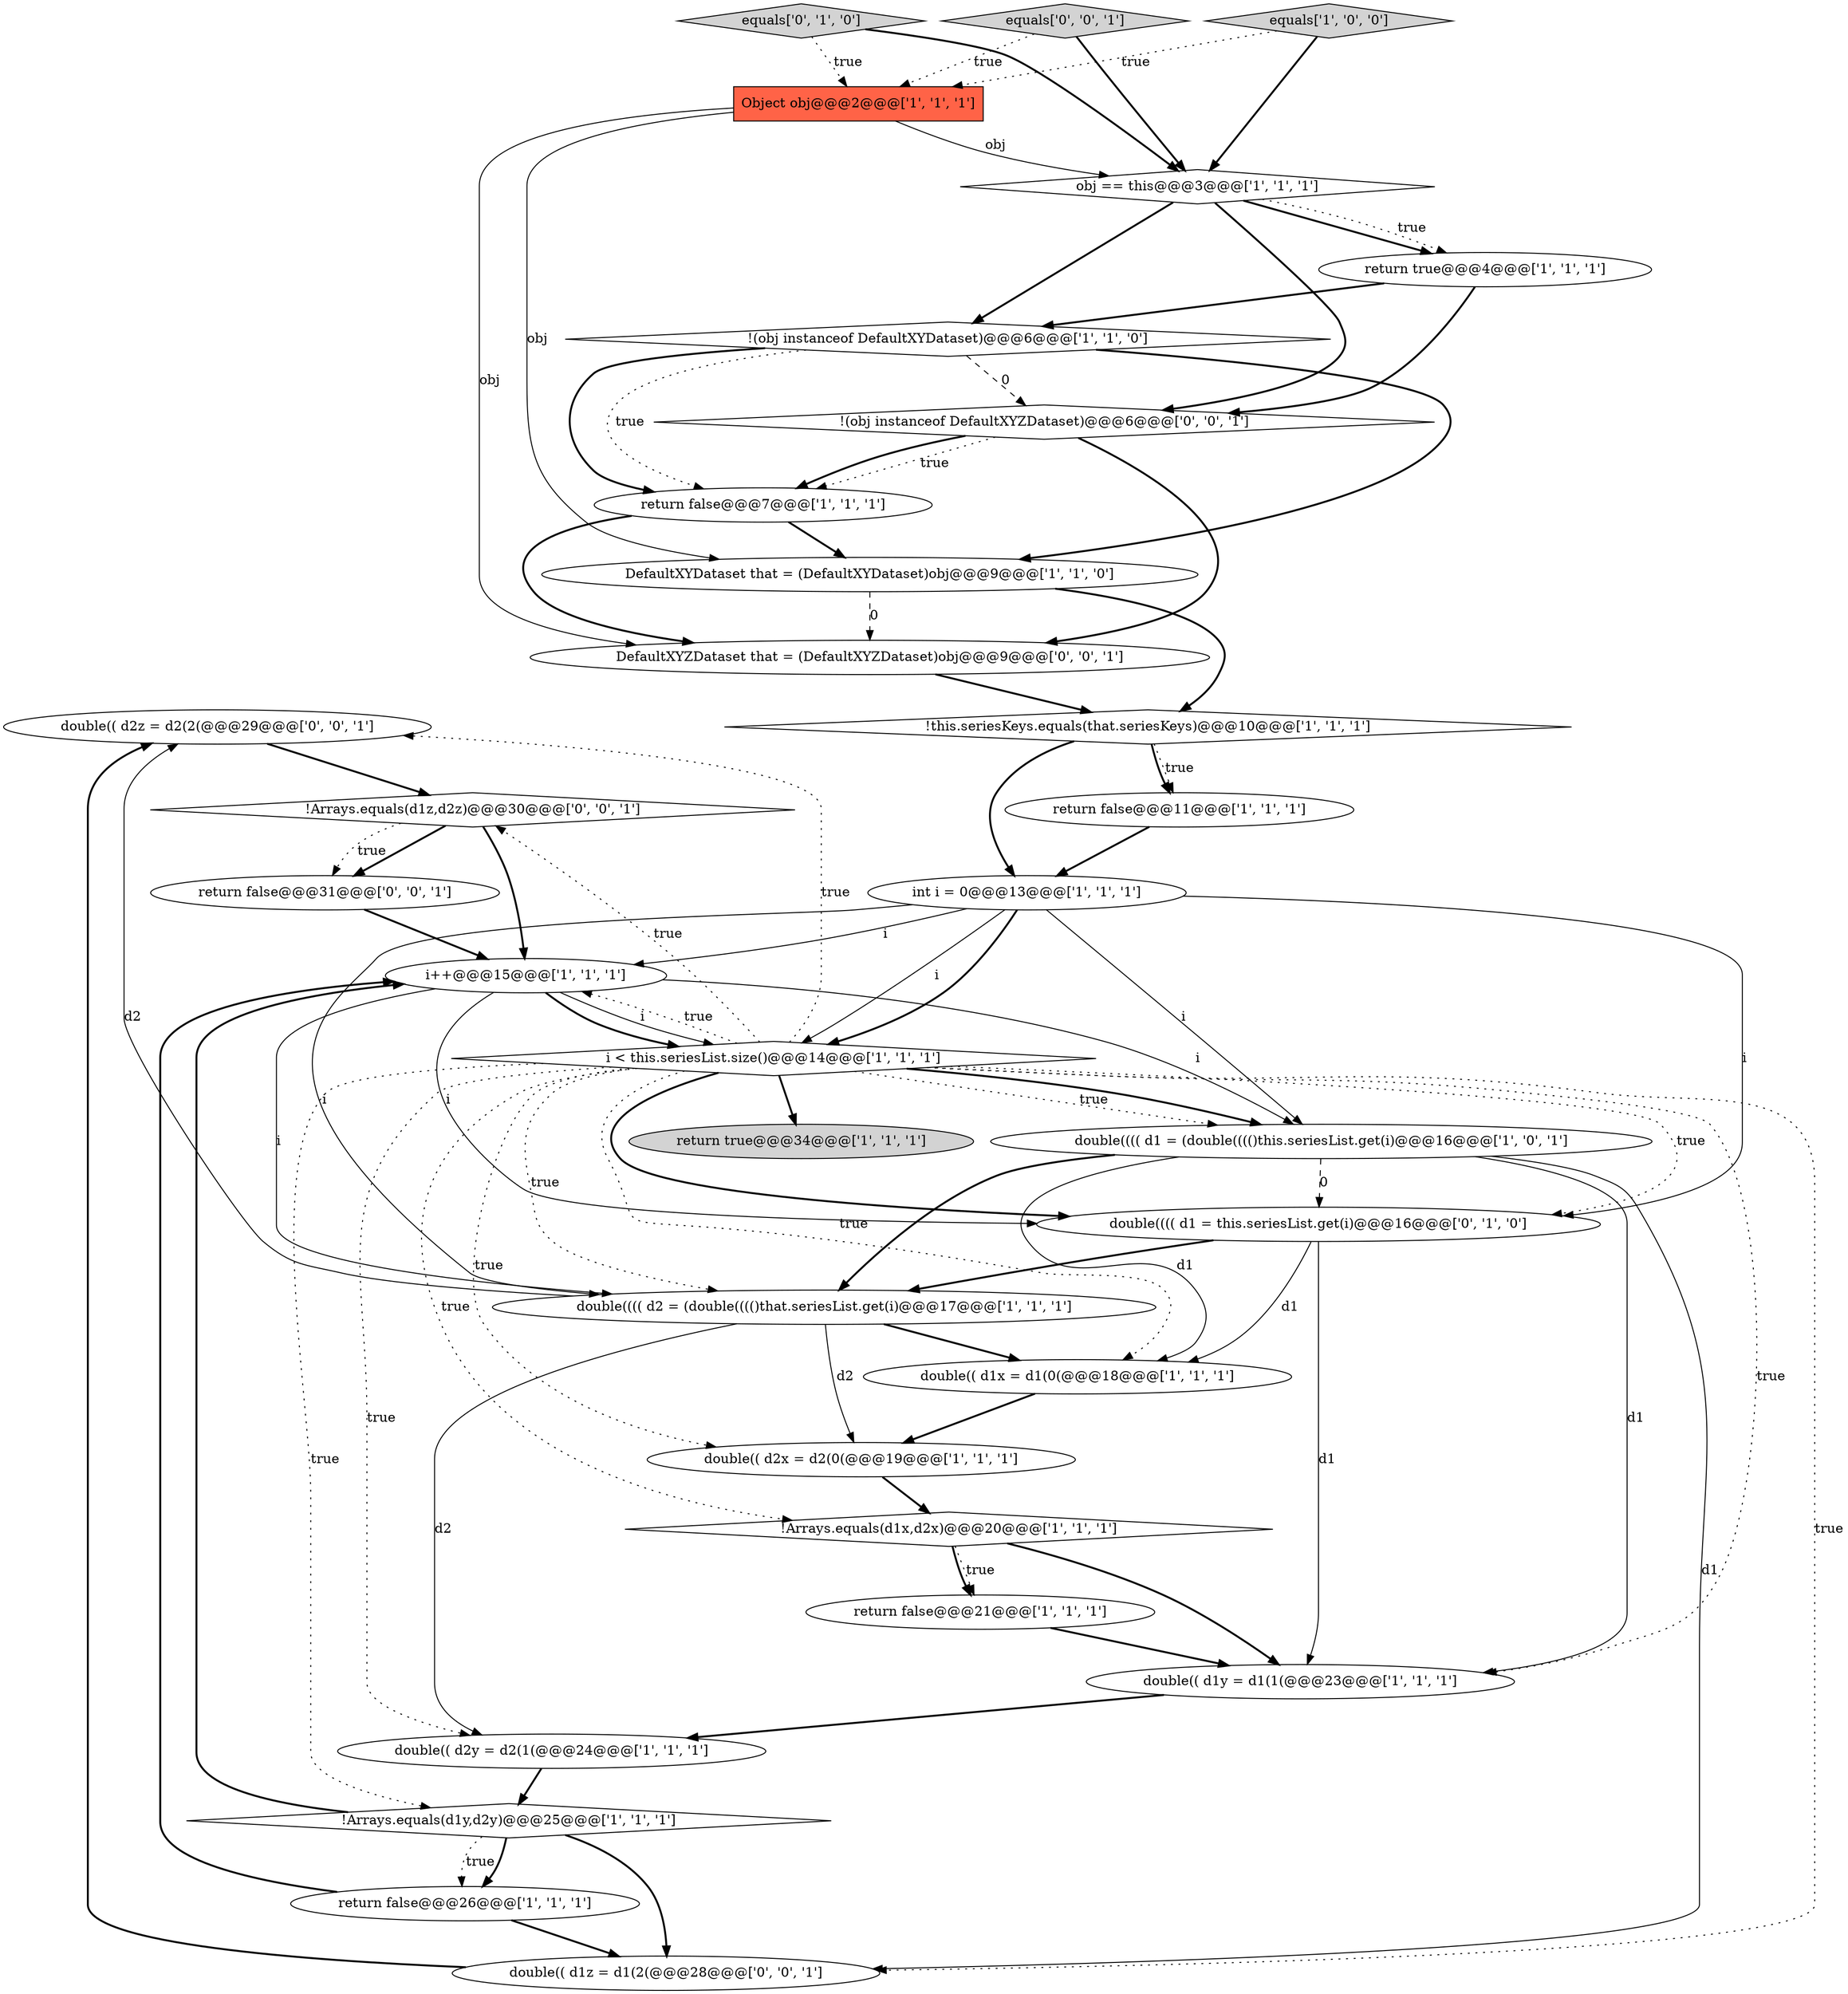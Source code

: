 digraph {
29 [style = filled, label = "double(( d2z = d2(2(@@@29@@@['0', '0', '1']", fillcolor = white, shape = ellipse image = "AAA0AAABBB3BBB"];
19 [style = filled, label = "obj == this@@@3@@@['1', '1', '1']", fillcolor = white, shape = diamond image = "AAA0AAABBB1BBB"];
2 [style = filled, label = "return true@@@4@@@['1', '1', '1']", fillcolor = white, shape = ellipse image = "AAA0AAABBB1BBB"];
15 [style = filled, label = "double(((( d1 = (double(((()this.seriesList.get(i)@@@16@@@['1', '0', '1']", fillcolor = white, shape = ellipse image = "AAA0AAABBB1BBB"];
7 [style = filled, label = "equals['1', '0', '0']", fillcolor = lightgray, shape = diamond image = "AAA0AAABBB1BBB"];
3 [style = filled, label = "i < this.seriesList.size()@@@14@@@['1', '1', '1']", fillcolor = white, shape = diamond image = "AAA0AAABBB1BBB"];
4 [style = filled, label = "return true@@@34@@@['1', '1', '1']", fillcolor = lightgray, shape = ellipse image = "AAA0AAABBB1BBB"];
0 [style = filled, label = "!(obj instanceof DefaultXYDataset)@@@6@@@['1', '1', '0']", fillcolor = white, shape = diamond image = "AAA0AAABBB1BBB"];
8 [style = filled, label = "double(( d1y = d1(1(@@@23@@@['1', '1', '1']", fillcolor = white, shape = ellipse image = "AAA0AAABBB1BBB"];
5 [style = filled, label = "int i = 0@@@13@@@['1', '1', '1']", fillcolor = white, shape = ellipse image = "AAA0AAABBB1BBB"];
31 [style = filled, label = "!Arrays.equals(d1z,d2z)@@@30@@@['0', '0', '1']", fillcolor = white, shape = diamond image = "AAA0AAABBB3BBB"];
13 [style = filled, label = "double(((( d2 = (double(((()that.seriesList.get(i)@@@17@@@['1', '1', '1']", fillcolor = white, shape = ellipse image = "AAA0AAABBB1BBB"];
14 [style = filled, label = "double(( d2y = d2(1(@@@24@@@['1', '1', '1']", fillcolor = white, shape = ellipse image = "AAA0AAABBB1BBB"];
9 [style = filled, label = "!Arrays.equals(d1x,d2x)@@@20@@@['1', '1', '1']", fillcolor = white, shape = diamond image = "AAA0AAABBB1BBB"];
6 [style = filled, label = "Object obj@@@2@@@['1', '1', '1']", fillcolor = tomato, shape = box image = "AAA0AAABBB1BBB"];
10 [style = filled, label = "return false@@@21@@@['1', '1', '1']", fillcolor = white, shape = ellipse image = "AAA0AAABBB1BBB"];
22 [style = filled, label = "double(( d1x = d1(0(@@@18@@@['1', '1', '1']", fillcolor = white, shape = ellipse image = "AAA0AAABBB1BBB"];
16 [style = filled, label = "double(( d2x = d2(0(@@@19@@@['1', '1', '1']", fillcolor = white, shape = ellipse image = "AAA0AAABBB1BBB"];
24 [style = filled, label = "double(((( d1 = this.seriesList.get(i)@@@16@@@['0', '1', '0']", fillcolor = white, shape = ellipse image = "AAA1AAABBB2BBB"];
28 [style = filled, label = "DefaultXYZDataset that = (DefaultXYZDataset)obj@@@9@@@['0', '0', '1']", fillcolor = white, shape = ellipse image = "AAA0AAABBB3BBB"];
30 [style = filled, label = "equals['0', '0', '1']", fillcolor = lightgray, shape = diamond image = "AAA0AAABBB3BBB"];
27 [style = filled, label = "!(obj instanceof DefaultXYZDataset)@@@6@@@['0', '0', '1']", fillcolor = white, shape = diamond image = "AAA0AAABBB3BBB"];
1 [style = filled, label = "return false@@@11@@@['1', '1', '1']", fillcolor = white, shape = ellipse image = "AAA0AAABBB1BBB"];
11 [style = filled, label = "DefaultXYDataset that = (DefaultXYDataset)obj@@@9@@@['1', '1', '0']", fillcolor = white, shape = ellipse image = "AAA0AAABBB1BBB"];
20 [style = filled, label = "i++@@@15@@@['1', '1', '1']", fillcolor = white, shape = ellipse image = "AAA0AAABBB1BBB"];
18 [style = filled, label = "!Arrays.equals(d1y,d2y)@@@25@@@['1', '1', '1']", fillcolor = white, shape = diamond image = "AAA0AAABBB1BBB"];
25 [style = filled, label = "double(( d1z = d1(2(@@@28@@@['0', '0', '1']", fillcolor = white, shape = ellipse image = "AAA0AAABBB3BBB"];
21 [style = filled, label = "!this.seriesKeys.equals(that.seriesKeys)@@@10@@@['1', '1', '1']", fillcolor = white, shape = diamond image = "AAA0AAABBB1BBB"];
26 [style = filled, label = "return false@@@31@@@['0', '0', '1']", fillcolor = white, shape = ellipse image = "AAA0AAABBB3BBB"];
12 [style = filled, label = "return false@@@26@@@['1', '1', '1']", fillcolor = white, shape = ellipse image = "AAA0AAABBB1BBB"];
17 [style = filled, label = "return false@@@7@@@['1', '1', '1']", fillcolor = white, shape = ellipse image = "AAA0AAABBB1BBB"];
23 [style = filled, label = "equals['0', '1', '0']", fillcolor = lightgray, shape = diamond image = "AAA0AAABBB2BBB"];
28->21 [style = bold, label=""];
12->25 [style = bold, label=""];
3->24 [style = bold, label=""];
8->14 [style = bold, label=""];
24->13 [style = bold, label=""];
3->29 [style = dotted, label="true"];
18->20 [style = bold, label=""];
19->0 [style = bold, label=""];
9->10 [style = dotted, label="true"];
19->27 [style = bold, label=""];
15->13 [style = bold, label=""];
5->3 [style = solid, label="i"];
7->19 [style = bold, label=""];
3->16 [style = dotted, label="true"];
3->13 [style = dotted, label="true"];
3->24 [style = dotted, label="true"];
15->8 [style = solid, label="d1"];
1->5 [style = bold, label=""];
5->15 [style = solid, label="i"];
27->28 [style = bold, label=""];
3->20 [style = dotted, label="true"];
31->26 [style = bold, label=""];
0->11 [style = bold, label=""];
3->31 [style = dotted, label="true"];
20->3 [style = solid, label="i"];
3->18 [style = dotted, label="true"];
27->17 [style = bold, label=""];
31->26 [style = dotted, label="true"];
24->8 [style = solid, label="d1"];
12->20 [style = bold, label=""];
0->17 [style = bold, label=""];
17->11 [style = bold, label=""];
2->27 [style = bold, label=""];
3->25 [style = dotted, label="true"];
19->2 [style = bold, label=""];
20->15 [style = solid, label="i"];
3->9 [style = dotted, label="true"];
11->28 [style = dashed, label="0"];
9->10 [style = bold, label=""];
23->6 [style = dotted, label="true"];
3->22 [style = dotted, label="true"];
20->3 [style = bold, label=""];
3->15 [style = dotted, label="true"];
26->20 [style = bold, label=""];
22->16 [style = bold, label=""];
10->8 [style = bold, label=""];
21->1 [style = dotted, label="true"];
6->28 [style = solid, label="obj"];
5->13 [style = solid, label="i"];
13->14 [style = solid, label="d2"];
19->2 [style = dotted, label="true"];
30->6 [style = dotted, label="true"];
29->31 [style = bold, label=""];
31->20 [style = bold, label=""];
6->19 [style = solid, label="obj"];
6->11 [style = solid, label="obj"];
2->0 [style = bold, label=""];
21->1 [style = bold, label=""];
5->3 [style = bold, label=""];
3->4 [style = bold, label=""];
20->24 [style = solid, label="i"];
24->22 [style = solid, label="d1"];
13->16 [style = solid, label="d2"];
25->29 [style = bold, label=""];
5->20 [style = solid, label="i"];
11->21 [style = bold, label=""];
23->19 [style = bold, label=""];
14->18 [style = bold, label=""];
0->27 [style = dashed, label="0"];
27->17 [style = dotted, label="true"];
13->29 [style = solid, label="d2"];
13->22 [style = bold, label=""];
3->8 [style = dotted, label="true"];
3->14 [style = dotted, label="true"];
18->25 [style = bold, label=""];
20->13 [style = solid, label="i"];
18->12 [style = dotted, label="true"];
5->24 [style = solid, label="i"];
21->5 [style = bold, label=""];
17->28 [style = bold, label=""];
15->25 [style = solid, label="d1"];
3->15 [style = bold, label=""];
15->22 [style = solid, label="d1"];
18->12 [style = bold, label=""];
9->8 [style = bold, label=""];
0->17 [style = dotted, label="true"];
15->24 [style = dashed, label="0"];
30->19 [style = bold, label=""];
16->9 [style = bold, label=""];
7->6 [style = dotted, label="true"];
}
